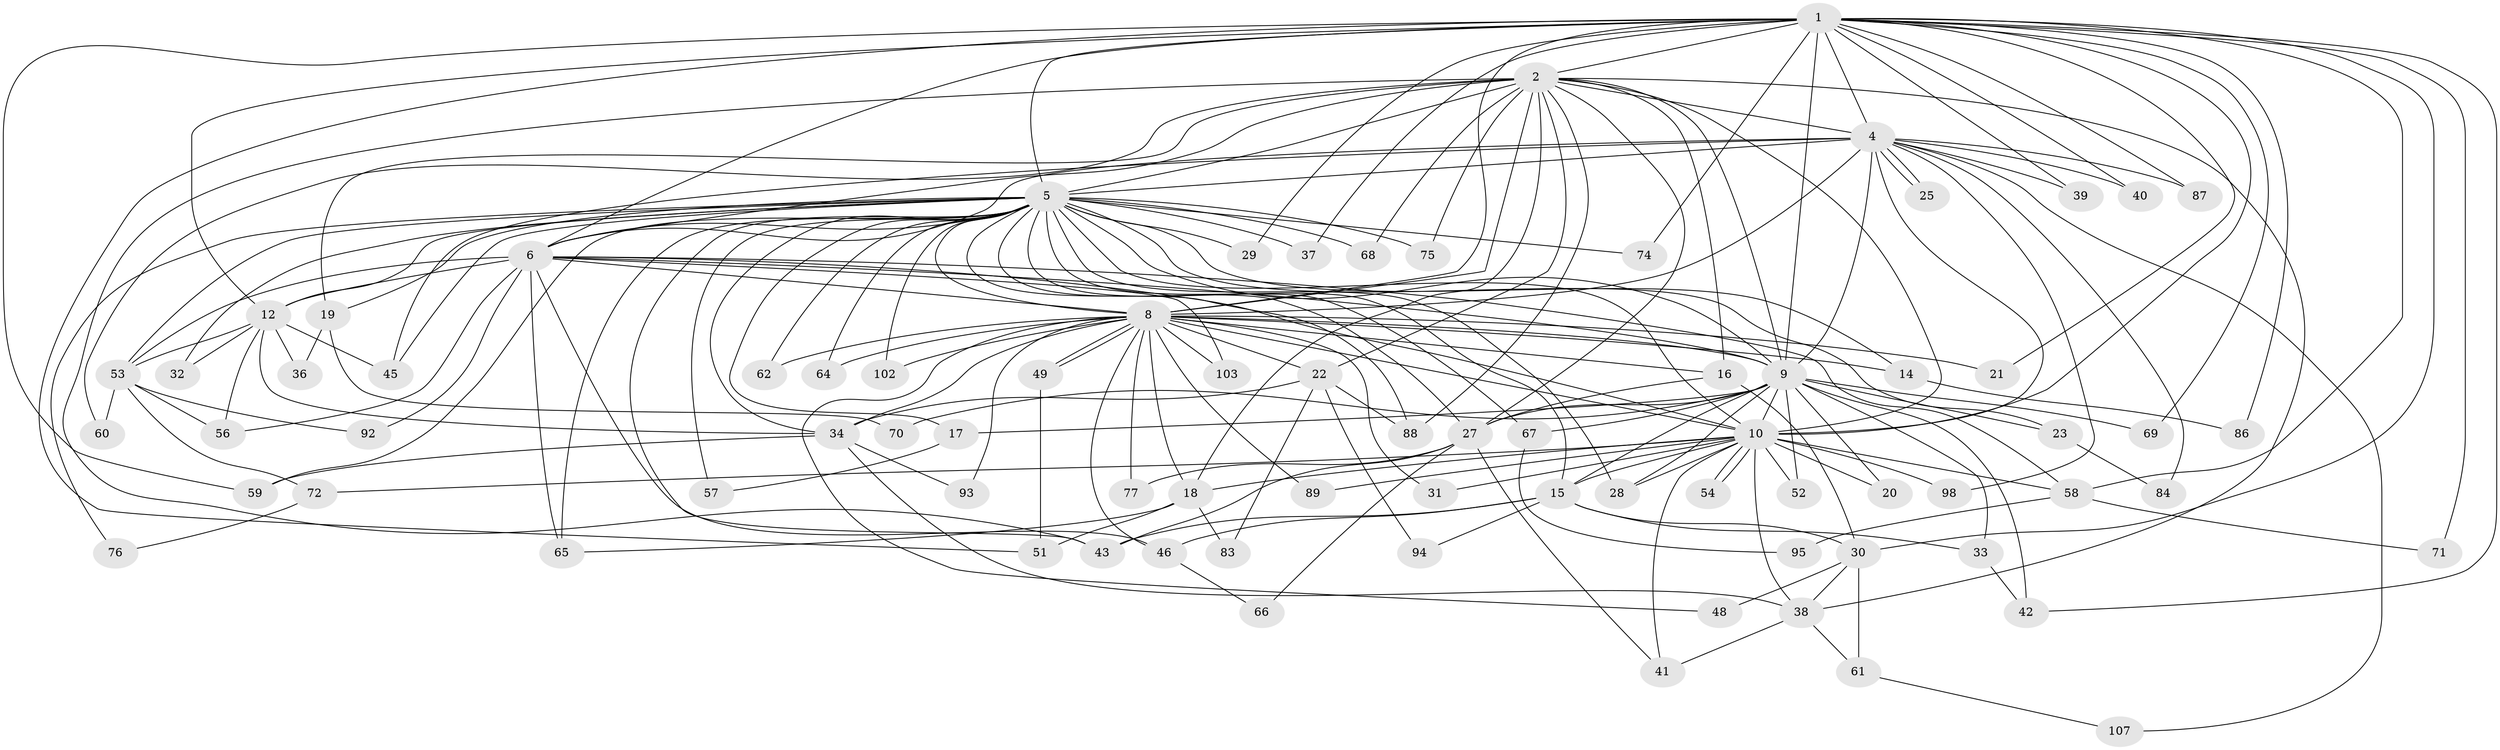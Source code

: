 // original degree distribution, {26: 0.009259259259259259, 17: 0.018518518518518517, 12: 0.009259259259259259, 20: 0.009259259259259259, 29: 0.009259259259259259, 18: 0.009259259259259259, 27: 0.009259259259259259, 21: 0.009259259259259259, 22: 0.009259259259259259, 3: 0.2222222222222222, 9: 0.009259259259259259, 2: 0.5185185185185185, 7: 0.018518518518518517, 4: 0.10185185185185185, 6: 0.018518518518518517, 5: 0.018518518518518517}
// Generated by graph-tools (version 1.1) at 2025/41/03/06/25 10:41:40]
// undirected, 78 vertices, 192 edges
graph export_dot {
graph [start="1"]
  node [color=gray90,style=filled];
  1 [super="+13"];
  2 [super="+3"];
  4 [super="+106"];
  5 [super="+7"];
  6 [super="+104"];
  8 [super="+78"];
  9 [super="+11"];
  10 [super="+24"];
  12;
  14;
  15 [super="+73"];
  16 [super="+82"];
  17;
  18 [super="+26"];
  19;
  20;
  21;
  22 [super="+44"];
  23;
  25;
  27 [super="+47"];
  28 [super="+105"];
  29;
  30 [super="+35"];
  31;
  32;
  33;
  34 [super="+63"];
  36;
  37;
  38 [super="+55"];
  39;
  40;
  41 [super="+85"];
  42 [super="+50"];
  43 [super="+99"];
  45 [super="+97"];
  46 [super="+80"];
  48;
  49 [super="+101"];
  51;
  52;
  53 [super="+81"];
  54;
  56 [super="+100"];
  57;
  58 [super="+108"];
  59 [super="+79"];
  60;
  61;
  62;
  64;
  65;
  66;
  67;
  68;
  69;
  70;
  71;
  72;
  74 [super="+91"];
  75;
  76;
  77;
  83;
  84;
  86;
  87 [super="+90"];
  88 [super="+96"];
  89;
  92;
  93;
  94;
  95;
  98;
  102;
  103;
  107;
  1 -- 2 [weight=2];
  1 -- 4;
  1 -- 5 [weight=2];
  1 -- 6;
  1 -- 8;
  1 -- 9 [weight=2];
  1 -- 10;
  1 -- 21;
  1 -- 29;
  1 -- 30;
  1 -- 37;
  1 -- 39;
  1 -- 40;
  1 -- 42;
  1 -- 51;
  1 -- 58;
  1 -- 59;
  1 -- 69;
  1 -- 71;
  1 -- 74;
  1 -- 86;
  1 -- 87;
  1 -- 12;
  2 -- 4 [weight=2];
  2 -- 5 [weight=4];
  2 -- 6 [weight=2];
  2 -- 8 [weight=2];
  2 -- 9 [weight=2];
  2 -- 10 [weight=2];
  2 -- 16;
  2 -- 19;
  2 -- 22;
  2 -- 38;
  2 -- 43;
  2 -- 68;
  2 -- 88;
  2 -- 18;
  2 -- 75;
  2 -- 27;
  2 -- 60;
  4 -- 5 [weight=3];
  4 -- 6;
  4 -- 8;
  4 -- 9;
  4 -- 10;
  4 -- 25;
  4 -- 25;
  4 -- 39;
  4 -- 40;
  4 -- 45;
  4 -- 84;
  4 -- 87 [weight=2];
  4 -- 98;
  4 -- 107;
  5 -- 6 [weight=2];
  5 -- 8 [weight=2];
  5 -- 9 [weight=2];
  5 -- 10 [weight=2];
  5 -- 12;
  5 -- 14;
  5 -- 15;
  5 -- 17;
  5 -- 23;
  5 -- 28;
  5 -- 29;
  5 -- 32;
  5 -- 34;
  5 -- 45;
  5 -- 57;
  5 -- 64;
  5 -- 67;
  5 -- 68;
  5 -- 75;
  5 -- 88;
  5 -- 65;
  5 -- 74 [weight=2];
  5 -- 76;
  5 -- 19;
  5 -- 37;
  5 -- 102;
  5 -- 43;
  5 -- 62;
  5 -- 53;
  5 -- 27;
  5 -- 59;
  6 -- 8;
  6 -- 9;
  6 -- 10;
  6 -- 12;
  6 -- 46;
  6 -- 53;
  6 -- 56;
  6 -- 92;
  6 -- 103;
  6 -- 58;
  6 -- 65;
  8 -- 9;
  8 -- 10;
  8 -- 14;
  8 -- 16;
  8 -- 18;
  8 -- 21;
  8 -- 22;
  8 -- 31;
  8 -- 46;
  8 -- 48;
  8 -- 49;
  8 -- 49;
  8 -- 62;
  8 -- 64;
  8 -- 77;
  8 -- 89;
  8 -- 93;
  8 -- 102;
  8 -- 103;
  8 -- 34;
  9 -- 10;
  9 -- 15;
  9 -- 17;
  9 -- 20;
  9 -- 23;
  9 -- 27;
  9 -- 33;
  9 -- 67;
  9 -- 69;
  9 -- 70;
  9 -- 28;
  9 -- 52;
  9 -- 42;
  10 -- 18;
  10 -- 20;
  10 -- 28;
  10 -- 31;
  10 -- 38;
  10 -- 41;
  10 -- 52;
  10 -- 54;
  10 -- 54;
  10 -- 58;
  10 -- 89;
  10 -- 98;
  10 -- 72;
  10 -- 15;
  12 -- 32;
  12 -- 34;
  12 -- 36;
  12 -- 53;
  12 -- 56;
  12 -- 45;
  14 -- 86;
  15 -- 33;
  15 -- 43;
  15 -- 94;
  15 -- 30;
  15 -- 46;
  16 -- 30;
  16 -- 27;
  17 -- 57;
  18 -- 65;
  18 -- 83;
  18 -- 51;
  19 -- 36;
  19 -- 70;
  22 -- 83;
  22 -- 94;
  22 -- 34;
  22 -- 88;
  23 -- 84;
  27 -- 41;
  27 -- 77;
  27 -- 66;
  27 -- 43;
  30 -- 48;
  30 -- 61;
  30 -- 38;
  33 -- 42;
  34 -- 59;
  34 -- 93;
  34 -- 38;
  38 -- 61;
  38 -- 41;
  46 -- 66;
  49 -- 51;
  53 -- 60;
  53 -- 72;
  53 -- 92;
  53 -- 56;
  58 -- 71;
  58 -- 95;
  61 -- 107;
  67 -- 95;
  72 -- 76;
}
